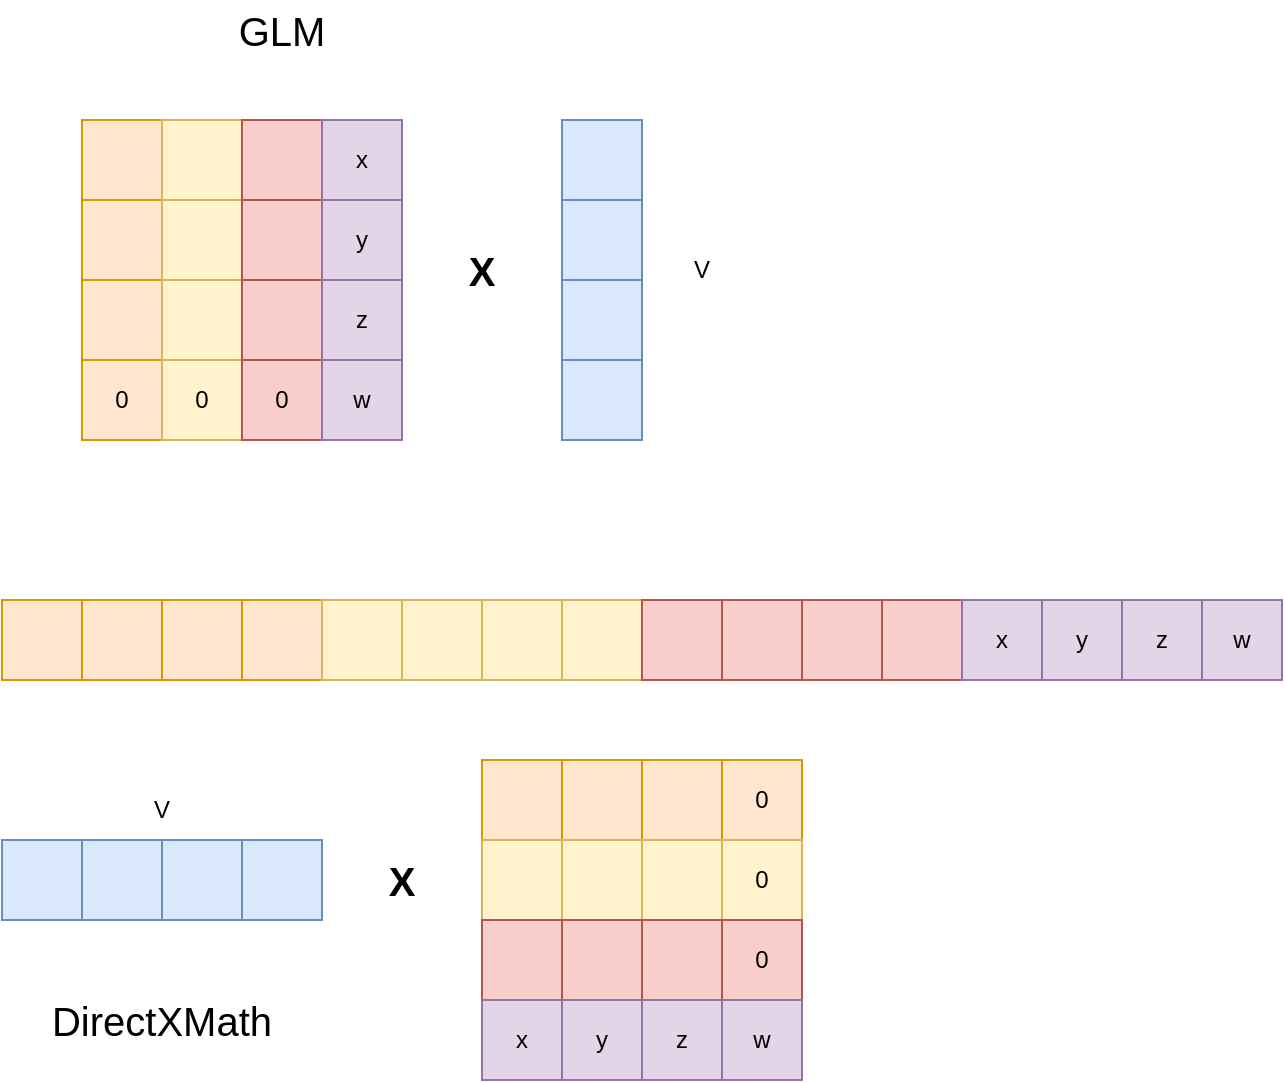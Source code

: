 <mxfile version="20.7.4" type="github">
  <diagram id="DbwLAbcMGJN-MZvlQW83" name="第 1 页">
    <mxGraphModel dx="1092" dy="786" grid="1" gridSize="10" guides="1" tooltips="1" connect="1" arrows="1" fold="1" page="1" pageScale="1" pageWidth="827" pageHeight="1169" math="0" shadow="0">
      <root>
        <mxCell id="0" />
        <mxCell id="1" parent="0" />
        <mxCell id="gdxeo9EOWTDeI5zvuP31-6" value="" style="whiteSpace=wrap;html=1;aspect=fixed;fillColor=#ffe6cc;strokeColor=#d79b00;" vertex="1" parent="1">
          <mxGeometry x="40" y="360" width="40" height="40" as="geometry" />
        </mxCell>
        <mxCell id="gdxeo9EOWTDeI5zvuP31-7" value="" style="whiteSpace=wrap;html=1;aspect=fixed;fillColor=#ffe6cc;strokeColor=#d79b00;" vertex="1" parent="1">
          <mxGeometry x="80" y="360" width="40" height="40" as="geometry" />
        </mxCell>
        <mxCell id="gdxeo9EOWTDeI5zvuP31-8" value="" style="whiteSpace=wrap;html=1;aspect=fixed;fillColor=#ffe6cc;strokeColor=#d79b00;" vertex="1" parent="1">
          <mxGeometry x="120" y="360" width="40" height="40" as="geometry" />
        </mxCell>
        <mxCell id="gdxeo9EOWTDeI5zvuP31-9" value="" style="whiteSpace=wrap;html=1;aspect=fixed;fillColor=#ffe6cc;strokeColor=#d79b00;" vertex="1" parent="1">
          <mxGeometry x="160" y="360" width="40" height="40" as="geometry" />
        </mxCell>
        <mxCell id="gdxeo9EOWTDeI5zvuP31-12" value="" style="whiteSpace=wrap;html=1;aspect=fixed;fillColor=#fff2cc;strokeColor=#d6b656;" vertex="1" parent="1">
          <mxGeometry x="200" y="360" width="40" height="40" as="geometry" />
        </mxCell>
        <mxCell id="gdxeo9EOWTDeI5zvuP31-13" value="" style="whiteSpace=wrap;html=1;aspect=fixed;fillColor=#fff2cc;strokeColor=#d6b656;" vertex="1" parent="1">
          <mxGeometry x="240" y="360" width="40" height="40" as="geometry" />
        </mxCell>
        <mxCell id="gdxeo9EOWTDeI5zvuP31-14" value="" style="whiteSpace=wrap;html=1;aspect=fixed;fillColor=#fff2cc;strokeColor=#d6b656;" vertex="1" parent="1">
          <mxGeometry x="280" y="360" width="40" height="40" as="geometry" />
        </mxCell>
        <mxCell id="gdxeo9EOWTDeI5zvuP31-15" value="" style="whiteSpace=wrap;html=1;aspect=fixed;fillColor=#fff2cc;strokeColor=#d6b656;" vertex="1" parent="1">
          <mxGeometry x="320" y="360" width="40" height="40" as="geometry" />
        </mxCell>
        <mxCell id="gdxeo9EOWTDeI5zvuP31-16" value="" style="whiteSpace=wrap;html=1;aspect=fixed;fillColor=#f8cecc;strokeColor=#b85450;" vertex="1" parent="1">
          <mxGeometry x="360" y="360" width="40" height="40" as="geometry" />
        </mxCell>
        <mxCell id="gdxeo9EOWTDeI5zvuP31-17" value="" style="whiteSpace=wrap;html=1;aspect=fixed;fillColor=#f8cecc;strokeColor=#b85450;" vertex="1" parent="1">
          <mxGeometry x="400" y="360" width="40" height="40" as="geometry" />
        </mxCell>
        <mxCell id="gdxeo9EOWTDeI5zvuP31-18" value="" style="whiteSpace=wrap;html=1;aspect=fixed;fillColor=#f8cecc;strokeColor=#b85450;" vertex="1" parent="1">
          <mxGeometry x="440" y="360" width="40" height="40" as="geometry" />
        </mxCell>
        <mxCell id="gdxeo9EOWTDeI5zvuP31-19" value="" style="whiteSpace=wrap;html=1;aspect=fixed;fillColor=#f8cecc;strokeColor=#b85450;" vertex="1" parent="1">
          <mxGeometry x="480" y="360" width="40" height="40" as="geometry" />
        </mxCell>
        <mxCell id="gdxeo9EOWTDeI5zvuP31-20" value="x" style="whiteSpace=wrap;html=1;aspect=fixed;fillColor=#e1d5e7;strokeColor=#9673a6;" vertex="1" parent="1">
          <mxGeometry x="520" y="360" width="40" height="40" as="geometry" />
        </mxCell>
        <mxCell id="gdxeo9EOWTDeI5zvuP31-21" value="y" style="whiteSpace=wrap;html=1;aspect=fixed;fillColor=#e1d5e7;strokeColor=#9673a6;" vertex="1" parent="1">
          <mxGeometry x="560" y="360" width="40" height="40" as="geometry" />
        </mxCell>
        <mxCell id="gdxeo9EOWTDeI5zvuP31-22" value="z" style="whiteSpace=wrap;html=1;aspect=fixed;fillColor=#e1d5e7;strokeColor=#9673a6;" vertex="1" parent="1">
          <mxGeometry x="600" y="360" width="40" height="40" as="geometry" />
        </mxCell>
        <mxCell id="gdxeo9EOWTDeI5zvuP31-23" value="w" style="whiteSpace=wrap;html=1;aspect=fixed;fillColor=#e1d5e7;strokeColor=#9673a6;" vertex="1" parent="1">
          <mxGeometry x="640" y="360" width="40" height="40" as="geometry" />
        </mxCell>
        <mxCell id="gdxeo9EOWTDeI5zvuP31-45" value="" style="group" vertex="1" connectable="0" parent="1">
          <mxGeometry x="40" y="480" width="160" height="40" as="geometry" />
        </mxCell>
        <mxCell id="gdxeo9EOWTDeI5zvuP31-41" value="" style="whiteSpace=wrap;html=1;aspect=fixed;fillColor=#dae8fc;strokeColor=#6c8ebf;" vertex="1" parent="gdxeo9EOWTDeI5zvuP31-45">
          <mxGeometry width="40" height="40" as="geometry" />
        </mxCell>
        <mxCell id="gdxeo9EOWTDeI5zvuP31-42" value="" style="whiteSpace=wrap;html=1;aspect=fixed;fillColor=#dae8fc;strokeColor=#6c8ebf;" vertex="1" parent="gdxeo9EOWTDeI5zvuP31-45">
          <mxGeometry x="40" width="40" height="40" as="geometry" />
        </mxCell>
        <mxCell id="gdxeo9EOWTDeI5zvuP31-43" value="" style="whiteSpace=wrap;html=1;aspect=fixed;fillColor=#dae8fc;strokeColor=#6c8ebf;" vertex="1" parent="gdxeo9EOWTDeI5zvuP31-45">
          <mxGeometry x="80" width="40" height="40" as="geometry" />
        </mxCell>
        <mxCell id="gdxeo9EOWTDeI5zvuP31-44" value="" style="whiteSpace=wrap;html=1;aspect=fixed;fillColor=#dae8fc;strokeColor=#6c8ebf;" vertex="1" parent="gdxeo9EOWTDeI5zvuP31-45">
          <mxGeometry x="120" width="40" height="40" as="geometry" />
        </mxCell>
        <mxCell id="gdxeo9EOWTDeI5zvuP31-46" value="" style="group" vertex="1" connectable="0" parent="1">
          <mxGeometry x="280" y="440" width="160" height="160" as="geometry" />
        </mxCell>
        <mxCell id="gdxeo9EOWTDeI5zvuP31-25" value="" style="whiteSpace=wrap;html=1;aspect=fixed;fillColor=#ffe6cc;strokeColor=#d79b00;" vertex="1" parent="gdxeo9EOWTDeI5zvuP31-46">
          <mxGeometry width="40" height="40" as="geometry" />
        </mxCell>
        <mxCell id="gdxeo9EOWTDeI5zvuP31-26" value="" style="whiteSpace=wrap;html=1;aspect=fixed;fillColor=#ffe6cc;strokeColor=#d79b00;" vertex="1" parent="gdxeo9EOWTDeI5zvuP31-46">
          <mxGeometry x="40" width="40" height="40" as="geometry" />
        </mxCell>
        <mxCell id="gdxeo9EOWTDeI5zvuP31-27" value="" style="whiteSpace=wrap;html=1;aspect=fixed;fillColor=#ffe6cc;strokeColor=#d79b00;" vertex="1" parent="gdxeo9EOWTDeI5zvuP31-46">
          <mxGeometry x="80" width="40" height="40" as="geometry" />
        </mxCell>
        <mxCell id="gdxeo9EOWTDeI5zvuP31-28" value="0" style="whiteSpace=wrap;html=1;aspect=fixed;fillColor=#ffe6cc;strokeColor=#d79b00;" vertex="1" parent="gdxeo9EOWTDeI5zvuP31-46">
          <mxGeometry x="120" width="40" height="40" as="geometry" />
        </mxCell>
        <mxCell id="gdxeo9EOWTDeI5zvuP31-29" value="" style="whiteSpace=wrap;html=1;aspect=fixed;fillColor=#fff2cc;strokeColor=#d6b656;" vertex="1" parent="gdxeo9EOWTDeI5zvuP31-46">
          <mxGeometry y="40" width="40" height="40" as="geometry" />
        </mxCell>
        <mxCell id="gdxeo9EOWTDeI5zvuP31-30" value="" style="whiteSpace=wrap;html=1;aspect=fixed;fillColor=#fff2cc;strokeColor=#d6b656;" vertex="1" parent="gdxeo9EOWTDeI5zvuP31-46">
          <mxGeometry x="40" y="40" width="40" height="40" as="geometry" />
        </mxCell>
        <mxCell id="gdxeo9EOWTDeI5zvuP31-31" value="" style="whiteSpace=wrap;html=1;aspect=fixed;fillColor=#fff2cc;strokeColor=#d6b656;" vertex="1" parent="gdxeo9EOWTDeI5zvuP31-46">
          <mxGeometry x="80" y="40" width="40" height="40" as="geometry" />
        </mxCell>
        <mxCell id="gdxeo9EOWTDeI5zvuP31-32" value="0" style="whiteSpace=wrap;html=1;aspect=fixed;fillColor=#fff2cc;strokeColor=#d6b656;" vertex="1" parent="gdxeo9EOWTDeI5zvuP31-46">
          <mxGeometry x="120" y="40" width="40" height="40" as="geometry" />
        </mxCell>
        <mxCell id="gdxeo9EOWTDeI5zvuP31-33" value="" style="whiteSpace=wrap;html=1;aspect=fixed;fillColor=#f8cecc;strokeColor=#b85450;" vertex="1" parent="gdxeo9EOWTDeI5zvuP31-46">
          <mxGeometry y="80" width="40" height="40" as="geometry" />
        </mxCell>
        <mxCell id="gdxeo9EOWTDeI5zvuP31-34" value="" style="whiteSpace=wrap;html=1;aspect=fixed;fillColor=#f8cecc;strokeColor=#b85450;" vertex="1" parent="gdxeo9EOWTDeI5zvuP31-46">
          <mxGeometry x="40" y="80" width="40" height="40" as="geometry" />
        </mxCell>
        <mxCell id="gdxeo9EOWTDeI5zvuP31-35" value="" style="whiteSpace=wrap;html=1;aspect=fixed;fillColor=#f8cecc;strokeColor=#b85450;" vertex="1" parent="gdxeo9EOWTDeI5zvuP31-46">
          <mxGeometry x="80" y="80" width="40" height="40" as="geometry" />
        </mxCell>
        <mxCell id="gdxeo9EOWTDeI5zvuP31-36" value="0" style="whiteSpace=wrap;html=1;aspect=fixed;fillColor=#f8cecc;strokeColor=#b85450;" vertex="1" parent="gdxeo9EOWTDeI5zvuP31-46">
          <mxGeometry x="120" y="80" width="40" height="40" as="geometry" />
        </mxCell>
        <mxCell id="gdxeo9EOWTDeI5zvuP31-37" value="x" style="whiteSpace=wrap;html=1;aspect=fixed;fillColor=#e1d5e7;strokeColor=#9673a6;" vertex="1" parent="gdxeo9EOWTDeI5zvuP31-46">
          <mxGeometry y="120" width="40" height="40" as="geometry" />
        </mxCell>
        <mxCell id="gdxeo9EOWTDeI5zvuP31-38" value="y" style="whiteSpace=wrap;html=1;aspect=fixed;fillColor=#e1d5e7;strokeColor=#9673a6;" vertex="1" parent="gdxeo9EOWTDeI5zvuP31-46">
          <mxGeometry x="40" y="120" width="40" height="40" as="geometry" />
        </mxCell>
        <mxCell id="gdxeo9EOWTDeI5zvuP31-39" value="z" style="whiteSpace=wrap;html=1;aspect=fixed;fillColor=#e1d5e7;strokeColor=#9673a6;" vertex="1" parent="gdxeo9EOWTDeI5zvuP31-46">
          <mxGeometry x="80" y="120" width="40" height="40" as="geometry" />
        </mxCell>
        <mxCell id="gdxeo9EOWTDeI5zvuP31-40" value="w" style="whiteSpace=wrap;html=1;aspect=fixed;fillColor=#e1d5e7;strokeColor=#9673a6;" vertex="1" parent="gdxeo9EOWTDeI5zvuP31-46">
          <mxGeometry x="120" y="120" width="40" height="40" as="geometry" />
        </mxCell>
        <mxCell id="gdxeo9EOWTDeI5zvuP31-47" value="V" style="text;html=1;strokeColor=none;fillColor=none;align=center;verticalAlign=middle;whiteSpace=wrap;rounded=0;" vertex="1" parent="1">
          <mxGeometry x="90" y="450" width="60" height="30" as="geometry" />
        </mxCell>
        <mxCell id="gdxeo9EOWTDeI5zvuP31-48" value="X" style="text;html=1;strokeColor=none;fillColor=none;align=center;verticalAlign=middle;whiteSpace=wrap;rounded=0;fontStyle=1;fontSize=20;" vertex="1" parent="1">
          <mxGeometry x="210" y="485" width="60" height="30" as="geometry" />
        </mxCell>
        <mxCell id="gdxeo9EOWTDeI5zvuP31-49" value="DirectXMath" style="text;html=1;strokeColor=none;fillColor=none;align=center;verticalAlign=middle;whiteSpace=wrap;rounded=0;fontSize=20;" vertex="1" parent="1">
          <mxGeometry x="55" y="555" width="130" height="30" as="geometry" />
        </mxCell>
        <mxCell id="gdxeo9EOWTDeI5zvuP31-56" value="" style="whiteSpace=wrap;html=1;aspect=fixed;fillColor=#ffe6cc;strokeColor=#d79b00;" vertex="1" parent="1">
          <mxGeometry x="80" y="120" width="40" height="40" as="geometry" />
        </mxCell>
        <mxCell id="gdxeo9EOWTDeI5zvuP31-57" value="" style="whiteSpace=wrap;html=1;aspect=fixed;fillColor=#fff2cc;strokeColor=#d6b656;" vertex="1" parent="1">
          <mxGeometry x="120" y="120" width="40" height="40" as="geometry" />
        </mxCell>
        <mxCell id="gdxeo9EOWTDeI5zvuP31-58" value="" style="whiteSpace=wrap;html=1;aspect=fixed;fillColor=#f8cecc;strokeColor=#b85450;" vertex="1" parent="1">
          <mxGeometry x="160" y="120" width="40" height="40" as="geometry" />
        </mxCell>
        <mxCell id="gdxeo9EOWTDeI5zvuP31-59" value="x" style="whiteSpace=wrap;html=1;aspect=fixed;fillColor=#e1d5e7;strokeColor=#9673a6;" vertex="1" parent="1">
          <mxGeometry x="200" y="120" width="40" height="40" as="geometry" />
        </mxCell>
        <mxCell id="gdxeo9EOWTDeI5zvuP31-60" value="" style="whiteSpace=wrap;html=1;aspect=fixed;fillColor=#ffe6cc;strokeColor=#d79b00;" vertex="1" parent="1">
          <mxGeometry x="80" y="160" width="40" height="40" as="geometry" />
        </mxCell>
        <mxCell id="gdxeo9EOWTDeI5zvuP31-61" value="" style="whiteSpace=wrap;html=1;aspect=fixed;fillColor=#fff2cc;strokeColor=#d6b656;" vertex="1" parent="1">
          <mxGeometry x="120" y="160" width="40" height="40" as="geometry" />
        </mxCell>
        <mxCell id="gdxeo9EOWTDeI5zvuP31-62" value="" style="whiteSpace=wrap;html=1;aspect=fixed;fillColor=#f8cecc;strokeColor=#b85450;" vertex="1" parent="1">
          <mxGeometry x="160" y="160" width="40" height="40" as="geometry" />
        </mxCell>
        <mxCell id="gdxeo9EOWTDeI5zvuP31-63" value="y" style="whiteSpace=wrap;html=1;aspect=fixed;fillColor=#e1d5e7;strokeColor=#9673a6;" vertex="1" parent="1">
          <mxGeometry x="200" y="160" width="40" height="40" as="geometry" />
        </mxCell>
        <mxCell id="gdxeo9EOWTDeI5zvuP31-64" value="" style="whiteSpace=wrap;html=1;aspect=fixed;fillColor=#ffe6cc;strokeColor=#d79b00;" vertex="1" parent="1">
          <mxGeometry x="80" y="200" width="40" height="40" as="geometry" />
        </mxCell>
        <mxCell id="gdxeo9EOWTDeI5zvuP31-65" value="" style="whiteSpace=wrap;html=1;aspect=fixed;fillColor=#fff2cc;strokeColor=#d6b656;" vertex="1" parent="1">
          <mxGeometry x="120" y="200" width="40" height="40" as="geometry" />
        </mxCell>
        <mxCell id="gdxeo9EOWTDeI5zvuP31-66" value="" style="whiteSpace=wrap;html=1;aspect=fixed;fillColor=#f8cecc;strokeColor=#b85450;" vertex="1" parent="1">
          <mxGeometry x="160" y="200" width="40" height="40" as="geometry" />
        </mxCell>
        <mxCell id="gdxeo9EOWTDeI5zvuP31-67" value="z" style="whiteSpace=wrap;html=1;aspect=fixed;fillColor=#e1d5e7;strokeColor=#9673a6;" vertex="1" parent="1">
          <mxGeometry x="200" y="200" width="40" height="40" as="geometry" />
        </mxCell>
        <mxCell id="gdxeo9EOWTDeI5zvuP31-72" value="0" style="whiteSpace=wrap;html=1;aspect=fixed;fillColor=#ffe6cc;strokeColor=#d79b00;" vertex="1" parent="1">
          <mxGeometry x="80" y="240" width="40" height="40" as="geometry" />
        </mxCell>
        <mxCell id="gdxeo9EOWTDeI5zvuP31-73" value="0" style="whiteSpace=wrap;html=1;aspect=fixed;fillColor=#fff2cc;strokeColor=#d6b656;" vertex="1" parent="1">
          <mxGeometry x="120" y="240" width="40" height="40" as="geometry" />
        </mxCell>
        <mxCell id="gdxeo9EOWTDeI5zvuP31-74" value="0" style="whiteSpace=wrap;html=1;aspect=fixed;fillColor=#f8cecc;strokeColor=#b85450;" vertex="1" parent="1">
          <mxGeometry x="160" y="240" width="40" height="40" as="geometry" />
        </mxCell>
        <mxCell id="gdxeo9EOWTDeI5zvuP31-75" value="w" style="whiteSpace=wrap;html=1;aspect=fixed;fillColor=#e1d5e7;strokeColor=#9673a6;" vertex="1" parent="1">
          <mxGeometry x="200" y="240" width="40" height="40" as="geometry" />
        </mxCell>
        <mxCell id="gdxeo9EOWTDeI5zvuP31-76" value="" style="whiteSpace=wrap;html=1;aspect=fixed;fillColor=#dae8fc;strokeColor=#6c8ebf;" vertex="1" parent="1">
          <mxGeometry x="320" y="120" width="40" height="40" as="geometry" />
        </mxCell>
        <mxCell id="gdxeo9EOWTDeI5zvuP31-77" value="" style="whiteSpace=wrap;html=1;aspect=fixed;fillColor=#dae8fc;strokeColor=#6c8ebf;" vertex="1" parent="1">
          <mxGeometry x="320" y="160" width="40" height="40" as="geometry" />
        </mxCell>
        <mxCell id="gdxeo9EOWTDeI5zvuP31-78" value="" style="whiteSpace=wrap;html=1;aspect=fixed;fillColor=#dae8fc;strokeColor=#6c8ebf;" vertex="1" parent="1">
          <mxGeometry x="320" y="200" width="40" height="40" as="geometry" />
        </mxCell>
        <mxCell id="gdxeo9EOWTDeI5zvuP31-79" value="" style="whiteSpace=wrap;html=1;aspect=fixed;fillColor=#dae8fc;strokeColor=#6c8ebf;" vertex="1" parent="1">
          <mxGeometry x="320" y="240" width="40" height="40" as="geometry" />
        </mxCell>
        <mxCell id="gdxeo9EOWTDeI5zvuP31-80" value="X" style="text;html=1;strokeColor=none;fillColor=none;align=center;verticalAlign=middle;whiteSpace=wrap;rounded=0;fontStyle=1;fontSize=20;" vertex="1" parent="1">
          <mxGeometry x="250" y="180" width="60" height="30" as="geometry" />
        </mxCell>
        <mxCell id="gdxeo9EOWTDeI5zvuP31-81" value="GLM" style="text;html=1;strokeColor=none;fillColor=none;align=center;verticalAlign=middle;whiteSpace=wrap;rounded=0;fontSize=20;" vertex="1" parent="1">
          <mxGeometry x="135" y="60" width="90" height="30" as="geometry" />
        </mxCell>
        <mxCell id="gdxeo9EOWTDeI5zvuP31-82" value="V" style="text;html=1;strokeColor=none;fillColor=none;align=center;verticalAlign=middle;whiteSpace=wrap;rounded=0;" vertex="1" parent="1">
          <mxGeometry x="360" y="180" width="60" height="30" as="geometry" />
        </mxCell>
      </root>
    </mxGraphModel>
  </diagram>
</mxfile>
